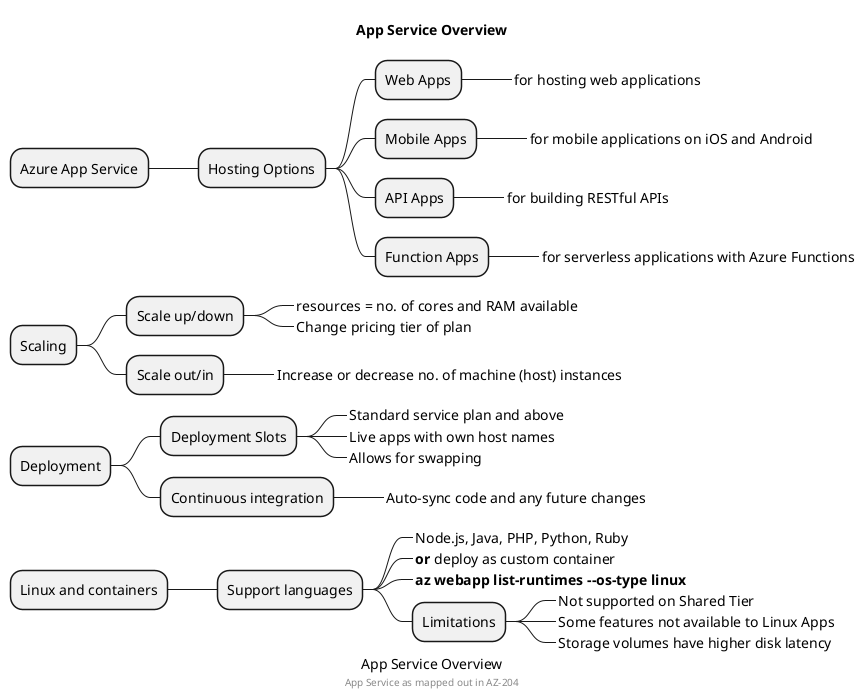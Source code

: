 @startmindmap "App Service"

caption App Service Overview
title App Service Overview

center footer App Service as mapped out in AZ-204

+ Azure App Service
++ Hosting Options
+++ Web Apps
++++_ for hosting web applications
+++ Mobile Apps
++++_ for mobile applications on iOS and Android
+++ API Apps
++++_ for building RESTful APIs
+++ Function Apps
++++_ for serverless applications with Azure Functions

+ Scaling
++ Scale up/down
+++_ resources = no. of cores and RAM available
+++_ Change pricing tier of plan
++ Scale out/in
+++_ Increase or decrease no. of machine (host) instances

+ Deployment
++ Deployment Slots
+++_ Standard service plan and above
+++_ Live apps with own host names
+++_ Allows for swapping
++ Continuous integration
+++_ Auto-sync code and any future changes

+ Linux and containers
++ Support languages
+++_ Node.js, Java, PHP, Python, Ruby
+++_ **or** deploy as custom container
+++_ **az webapp list-runtimes --os-type linux**
+++ Limitations
++++_ Not supported on Shared Tier
++++_ Some features not available to Linux Apps
++++_ Storage volumes have higher disk latency

@endmindmap